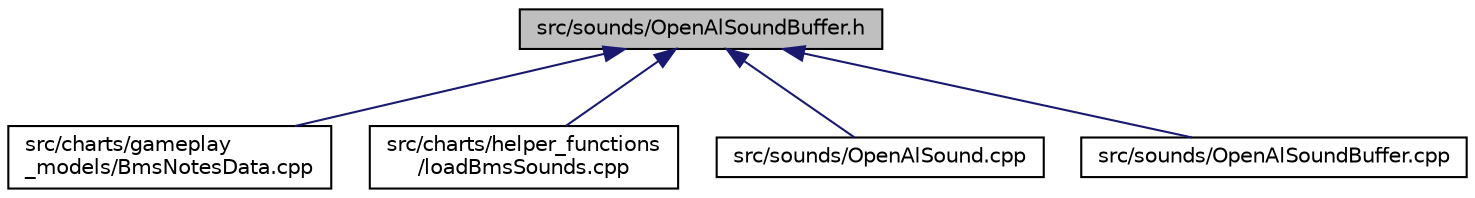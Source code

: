 digraph "src/sounds/OpenAlSoundBuffer.h"
{
 // LATEX_PDF_SIZE
  edge [fontname="Helvetica",fontsize="10",labelfontname="Helvetica",labelfontsize="10"];
  node [fontname="Helvetica",fontsize="10",shape=record];
  Node1 [label="src/sounds/OpenAlSoundBuffer.h",height=0.2,width=0.4,color="black", fillcolor="grey75", style="filled", fontcolor="black",tooltip=" "];
  Node1 -> Node2 [dir="back",color="midnightblue",fontsize="10",style="solid",fontname="Helvetica"];
  Node2 [label="src/charts/gameplay\l_models/BmsNotesData.cpp",height=0.2,width=0.4,color="black", fillcolor="white", style="filled",URL="$BmsNotesData_8cpp.html",tooltip=" "];
  Node1 -> Node3 [dir="back",color="midnightblue",fontsize="10",style="solid",fontname="Helvetica"];
  Node3 [label="src/charts/helper_functions\l/loadBmsSounds.cpp",height=0.2,width=0.4,color="black", fillcolor="white", style="filled",URL="$loadBmsSounds_8cpp.html",tooltip=" "];
  Node1 -> Node4 [dir="back",color="midnightblue",fontsize="10",style="solid",fontname="Helvetica"];
  Node4 [label="src/sounds/OpenAlSound.cpp",height=0.2,width=0.4,color="black", fillcolor="white", style="filled",URL="$OpenAlSound_8cpp.html",tooltip=" "];
  Node1 -> Node5 [dir="back",color="midnightblue",fontsize="10",style="solid",fontname="Helvetica"];
  Node5 [label="src/sounds/OpenAlSoundBuffer.cpp",height=0.2,width=0.4,color="black", fillcolor="white", style="filled",URL="$OpenAlSoundBuffer_8cpp.html",tooltip=" "];
}
